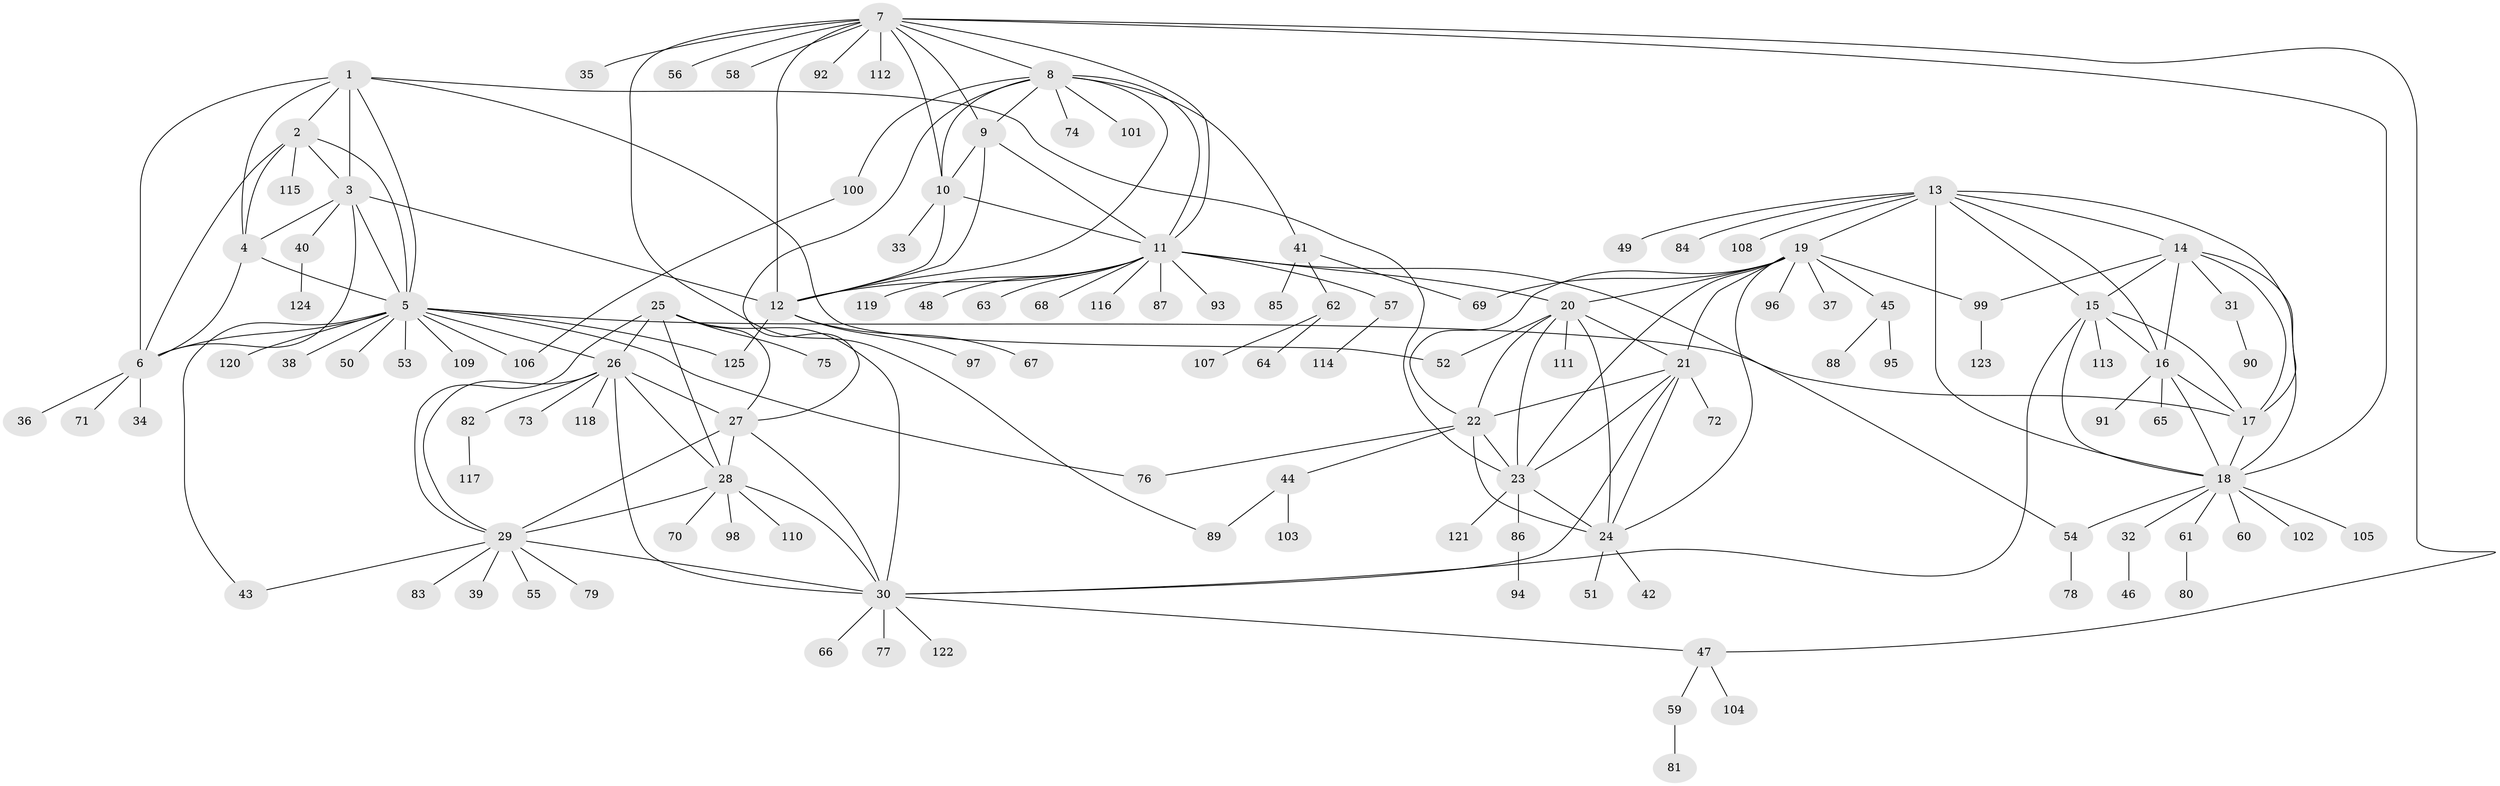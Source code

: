 // coarse degree distribution, {12: 0.031914893617021274, 4: 0.0425531914893617, 9: 0.02127659574468085, 15: 0.010638297872340425, 10: 0.02127659574468085, 5: 0.0425531914893617, 14: 0.010638297872340425, 8: 0.031914893617021274, 7: 0.02127659574468085, 6: 0.031914893617021274, 11: 0.010638297872340425, 2: 0.10638297872340426, 1: 0.5957446808510638, 3: 0.02127659574468085}
// Generated by graph-tools (version 1.1) at 2025/42/03/06/25 10:42:13]
// undirected, 125 vertices, 190 edges
graph export_dot {
graph [start="1"]
  node [color=gray90,style=filled];
  1;
  2;
  3;
  4;
  5;
  6;
  7;
  8;
  9;
  10;
  11;
  12;
  13;
  14;
  15;
  16;
  17;
  18;
  19;
  20;
  21;
  22;
  23;
  24;
  25;
  26;
  27;
  28;
  29;
  30;
  31;
  32;
  33;
  34;
  35;
  36;
  37;
  38;
  39;
  40;
  41;
  42;
  43;
  44;
  45;
  46;
  47;
  48;
  49;
  50;
  51;
  52;
  53;
  54;
  55;
  56;
  57;
  58;
  59;
  60;
  61;
  62;
  63;
  64;
  65;
  66;
  67;
  68;
  69;
  70;
  71;
  72;
  73;
  74;
  75;
  76;
  77;
  78;
  79;
  80;
  81;
  82;
  83;
  84;
  85;
  86;
  87;
  88;
  89;
  90;
  91;
  92;
  93;
  94;
  95;
  96;
  97;
  98;
  99;
  100;
  101;
  102;
  103;
  104;
  105;
  106;
  107;
  108;
  109;
  110;
  111;
  112;
  113;
  114;
  115;
  116;
  117;
  118;
  119;
  120;
  121;
  122;
  123;
  124;
  125;
  1 -- 2;
  1 -- 3;
  1 -- 4;
  1 -- 5;
  1 -- 6;
  1 -- 23;
  1 -- 52;
  2 -- 3;
  2 -- 4;
  2 -- 5;
  2 -- 6;
  2 -- 115;
  3 -- 4;
  3 -- 5;
  3 -- 6;
  3 -- 12;
  3 -- 40;
  4 -- 5;
  4 -- 6;
  5 -- 6;
  5 -- 17;
  5 -- 26;
  5 -- 38;
  5 -- 43;
  5 -- 50;
  5 -- 53;
  5 -- 76;
  5 -- 106;
  5 -- 109;
  5 -- 120;
  5 -- 125;
  6 -- 34;
  6 -- 36;
  6 -- 71;
  7 -- 8;
  7 -- 9;
  7 -- 10;
  7 -- 11;
  7 -- 12;
  7 -- 18;
  7 -- 35;
  7 -- 47;
  7 -- 56;
  7 -- 58;
  7 -- 89;
  7 -- 92;
  7 -- 112;
  8 -- 9;
  8 -- 10;
  8 -- 11;
  8 -- 12;
  8 -- 27;
  8 -- 41;
  8 -- 74;
  8 -- 100;
  8 -- 101;
  9 -- 10;
  9 -- 11;
  9 -- 12;
  10 -- 11;
  10 -- 12;
  10 -- 33;
  11 -- 12;
  11 -- 20;
  11 -- 48;
  11 -- 54;
  11 -- 57;
  11 -- 63;
  11 -- 68;
  11 -- 87;
  11 -- 93;
  11 -- 116;
  11 -- 119;
  12 -- 67;
  12 -- 97;
  12 -- 125;
  13 -- 14;
  13 -- 15;
  13 -- 16;
  13 -- 17;
  13 -- 18;
  13 -- 19;
  13 -- 49;
  13 -- 84;
  13 -- 108;
  14 -- 15;
  14 -- 16;
  14 -- 17;
  14 -- 18;
  14 -- 31;
  14 -- 99;
  15 -- 16;
  15 -- 17;
  15 -- 18;
  15 -- 30;
  15 -- 113;
  16 -- 17;
  16 -- 18;
  16 -- 65;
  16 -- 91;
  17 -- 18;
  18 -- 32;
  18 -- 54;
  18 -- 60;
  18 -- 61;
  18 -- 102;
  18 -- 105;
  19 -- 20;
  19 -- 21;
  19 -- 22;
  19 -- 23;
  19 -- 24;
  19 -- 37;
  19 -- 45;
  19 -- 69;
  19 -- 96;
  19 -- 99;
  20 -- 21;
  20 -- 22;
  20 -- 23;
  20 -- 24;
  20 -- 52;
  20 -- 111;
  21 -- 22;
  21 -- 23;
  21 -- 24;
  21 -- 30;
  21 -- 72;
  22 -- 23;
  22 -- 24;
  22 -- 44;
  22 -- 76;
  23 -- 24;
  23 -- 86;
  23 -- 121;
  24 -- 42;
  24 -- 51;
  25 -- 26;
  25 -- 27;
  25 -- 28;
  25 -- 29;
  25 -- 30;
  25 -- 75;
  26 -- 27;
  26 -- 28;
  26 -- 29;
  26 -- 30;
  26 -- 73;
  26 -- 82;
  26 -- 118;
  27 -- 28;
  27 -- 29;
  27 -- 30;
  28 -- 29;
  28 -- 30;
  28 -- 70;
  28 -- 98;
  28 -- 110;
  29 -- 30;
  29 -- 39;
  29 -- 43;
  29 -- 55;
  29 -- 79;
  29 -- 83;
  30 -- 47;
  30 -- 66;
  30 -- 77;
  30 -- 122;
  31 -- 90;
  32 -- 46;
  40 -- 124;
  41 -- 62;
  41 -- 69;
  41 -- 85;
  44 -- 89;
  44 -- 103;
  45 -- 88;
  45 -- 95;
  47 -- 59;
  47 -- 104;
  54 -- 78;
  57 -- 114;
  59 -- 81;
  61 -- 80;
  62 -- 64;
  62 -- 107;
  82 -- 117;
  86 -- 94;
  99 -- 123;
  100 -- 106;
}
